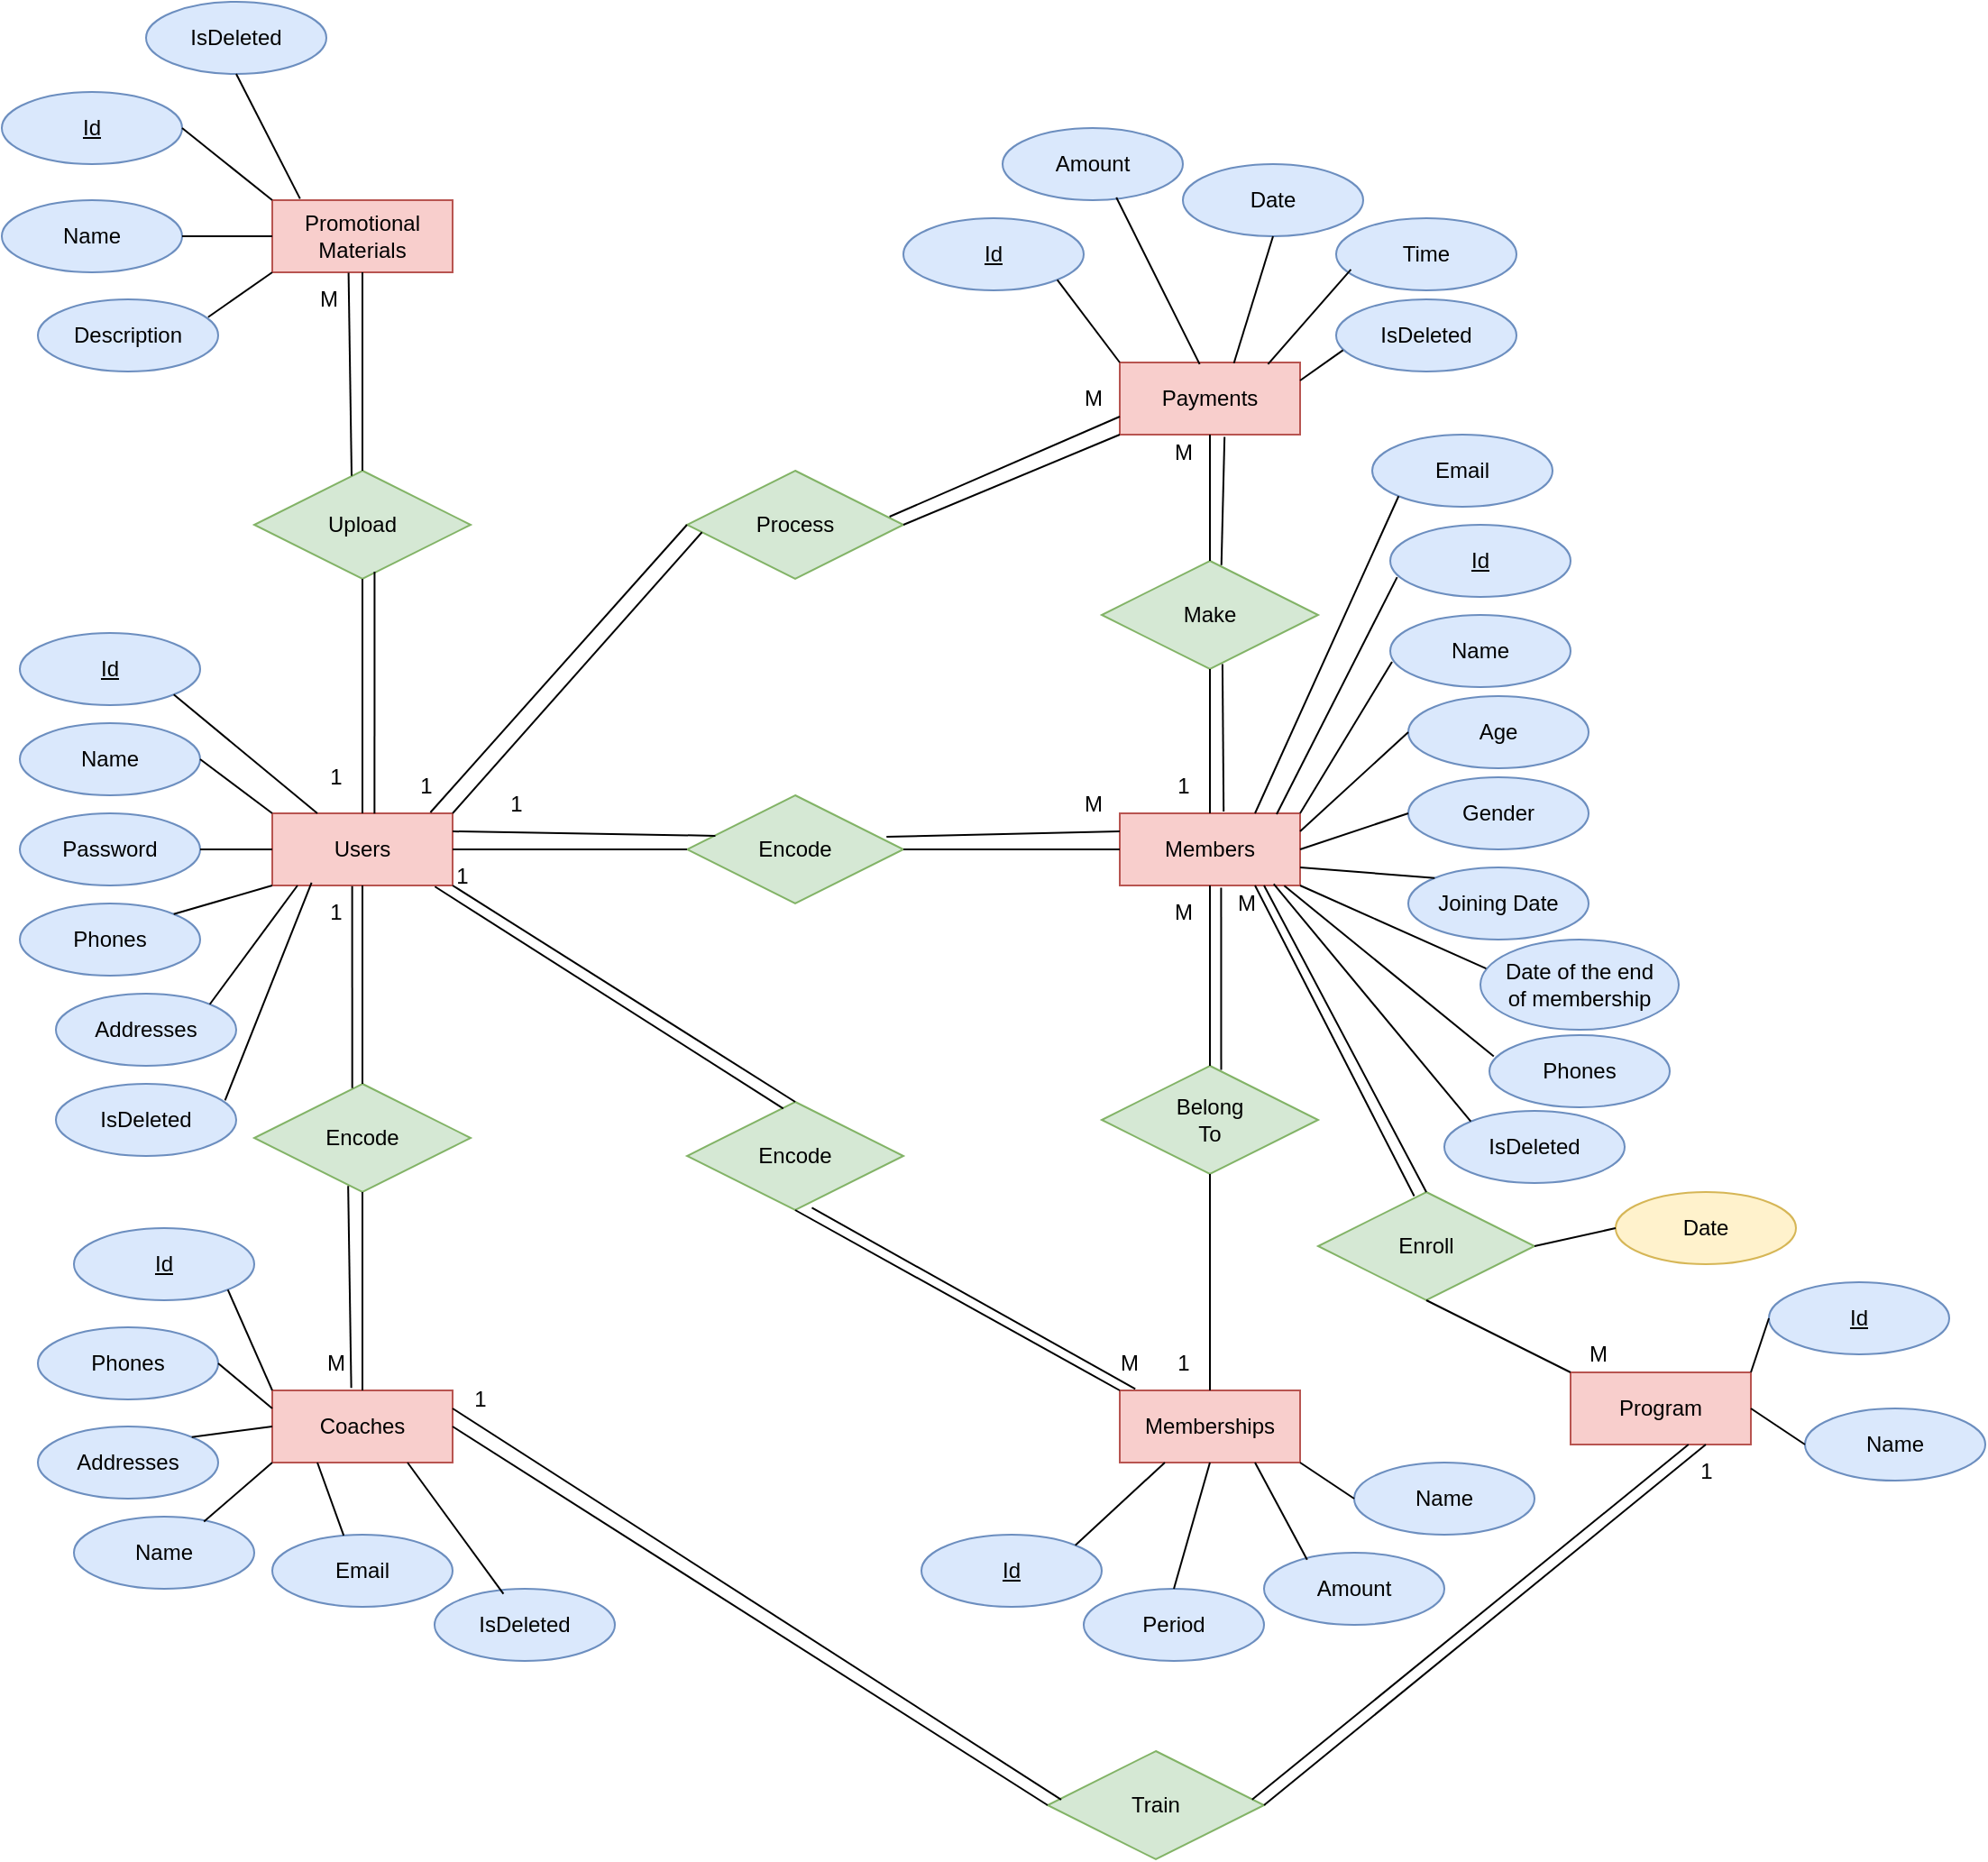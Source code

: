 <mxfile version="22.1.16" type="device">
  <diagram name="Page-1" id="I428ZMt2U0EythVlZh_k">
    <mxGraphModel dx="1371" dy="1713" grid="1" gridSize="10" guides="1" tooltips="1" connect="1" arrows="1" fold="1" page="1" pageScale="1" pageWidth="850" pageHeight="1100" math="0" shadow="0">
      <root>
        <mxCell id="0" />
        <mxCell id="1" parent="0" />
        <mxCell id="ZoVuuaztXTIgdqJoZ6yN-1" value="Users" style="whiteSpace=wrap;html=1;align=center;fillColor=#f8cecc;strokeColor=#b85450;" parent="1" vertex="1">
          <mxGeometry x="120" y="160" width="100" height="40" as="geometry" />
        </mxCell>
        <mxCell id="ZoVuuaztXTIgdqJoZ6yN-2" value="Members" style="whiteSpace=wrap;html=1;align=center;fillColor=#f8cecc;strokeColor=#b85450;" parent="1" vertex="1">
          <mxGeometry x="590" y="160" width="100" height="40" as="geometry" />
        </mxCell>
        <mxCell id="ZoVuuaztXTIgdqJoZ6yN-3" value="Encode" style="shape=rhombus;perimeter=rhombusPerimeter;whiteSpace=wrap;html=1;align=center;fillColor=#d5e8d4;strokeColor=#82b366;" parent="1" vertex="1">
          <mxGeometry x="350" y="150" width="120" height="60" as="geometry" />
        </mxCell>
        <mxCell id="ZoVuuaztXTIgdqJoZ6yN-4" value="" style="endArrow=none;html=1;rounded=0;exitX=1;exitY=0.5;exitDx=0;exitDy=0;entryX=0;entryY=0.5;entryDx=0;entryDy=0;" parent="1" source="ZoVuuaztXTIgdqJoZ6yN-1" target="ZoVuuaztXTIgdqJoZ6yN-3" edge="1">
          <mxGeometry relative="1" as="geometry">
            <mxPoint x="300" y="300" as="sourcePoint" />
            <mxPoint x="460" y="300" as="targetPoint" />
          </mxGeometry>
        </mxCell>
        <mxCell id="ZoVuuaztXTIgdqJoZ6yN-5" value="" style="endArrow=none;html=1;rounded=0;exitX=1;exitY=0.5;exitDx=0;exitDy=0;" parent="1" source="ZoVuuaztXTIgdqJoZ6yN-3" target="ZoVuuaztXTIgdqJoZ6yN-2" edge="1">
          <mxGeometry relative="1" as="geometry">
            <mxPoint x="230" y="190" as="sourcePoint" />
            <mxPoint x="360" y="190" as="targetPoint" />
          </mxGeometry>
        </mxCell>
        <mxCell id="ZoVuuaztXTIgdqJoZ6yN-6" value="" style="endArrow=none;html=1;rounded=0;entryX=0.131;entryY=0.374;entryDx=0;entryDy=0;entryPerimeter=0;" parent="1" target="ZoVuuaztXTIgdqJoZ6yN-3" edge="1">
          <mxGeometry relative="1" as="geometry">
            <mxPoint x="220" y="170" as="sourcePoint" />
            <mxPoint x="360" y="170" as="targetPoint" />
          </mxGeometry>
        </mxCell>
        <mxCell id="ZoVuuaztXTIgdqJoZ6yN-7" value="" style="endArrow=none;html=1;rounded=0;exitX=0.922;exitY=0.383;exitDx=0;exitDy=0;exitPerimeter=0;entryX=0;entryY=0.25;entryDx=0;entryDy=0;" parent="1" source="ZoVuuaztXTIgdqJoZ6yN-3" target="ZoVuuaztXTIgdqJoZ6yN-2" edge="1">
          <mxGeometry relative="1" as="geometry">
            <mxPoint x="390" y="300" as="sourcePoint" />
            <mxPoint x="550" y="300" as="targetPoint" />
          </mxGeometry>
        </mxCell>
        <mxCell id="ZoVuuaztXTIgdqJoZ6yN-8" value="1" style="text;html=1;align=center;verticalAlign=middle;resizable=0;points=[];autosize=1;strokeColor=none;fillColor=none;" parent="1" vertex="1">
          <mxGeometry x="240" y="140" width="30" height="30" as="geometry" />
        </mxCell>
        <mxCell id="ZoVuuaztXTIgdqJoZ6yN-10" value="M" style="text;html=1;align=center;verticalAlign=middle;resizable=0;points=[];autosize=1;strokeColor=none;fillColor=none;" parent="1" vertex="1">
          <mxGeometry x="560" y="140" width="30" height="30" as="geometry" />
        </mxCell>
        <mxCell id="ZoVuuaztXTIgdqJoZ6yN-11" value="Coaches" style="whiteSpace=wrap;html=1;align=center;fillColor=#f8cecc;strokeColor=#b85450;" parent="1" vertex="1">
          <mxGeometry x="120" y="480" width="100" height="40" as="geometry" />
        </mxCell>
        <mxCell id="ZoVuuaztXTIgdqJoZ6yN-12" value="Encode" style="shape=rhombus;perimeter=rhombusPerimeter;whiteSpace=wrap;html=1;align=center;fillColor=#d5e8d4;strokeColor=#82b366;" parent="1" vertex="1">
          <mxGeometry x="110" y="310" width="120" height="60" as="geometry" />
        </mxCell>
        <mxCell id="ZoVuuaztXTIgdqJoZ6yN-13" value="" style="endArrow=none;html=1;rounded=0;exitX=0.5;exitY=1;exitDx=0;exitDy=0;entryX=0.5;entryY=0;entryDx=0;entryDy=0;" parent="1" source="ZoVuuaztXTIgdqJoZ6yN-1" target="ZoVuuaztXTIgdqJoZ6yN-12" edge="1">
          <mxGeometry relative="1" as="geometry">
            <mxPoint x="230" y="190" as="sourcePoint" />
            <mxPoint x="360" y="190" as="targetPoint" />
          </mxGeometry>
        </mxCell>
        <mxCell id="ZoVuuaztXTIgdqJoZ6yN-14" value="" style="endArrow=none;html=1;rounded=0;exitX=0.5;exitY=1;exitDx=0;exitDy=0;entryX=0.5;entryY=0;entryDx=0;entryDy=0;" parent="1" source="ZoVuuaztXTIgdqJoZ6yN-12" target="ZoVuuaztXTIgdqJoZ6yN-11" edge="1">
          <mxGeometry relative="1" as="geometry">
            <mxPoint x="230" y="190" as="sourcePoint" />
            <mxPoint x="360" y="190" as="targetPoint" />
          </mxGeometry>
        </mxCell>
        <mxCell id="ZoVuuaztXTIgdqJoZ6yN-15" value="" style="endArrow=none;html=1;rounded=0;exitX=0.443;exitY=1.083;exitDx=0;exitDy=0;entryX=0.453;entryY=0.089;entryDx=0;entryDy=0;exitPerimeter=0;entryPerimeter=0;" parent="1" edge="1">
          <mxGeometry relative="1" as="geometry">
            <mxPoint x="164.3" y="200.32" as="sourcePoint" />
            <mxPoint x="164.36" y="312.34" as="targetPoint" />
          </mxGeometry>
        </mxCell>
        <mxCell id="ZoVuuaztXTIgdqJoZ6yN-16" value="" style="endArrow=none;html=1;rounded=0;exitX=0.434;exitY=0.944;exitDx=0;exitDy=0;entryX=0.438;entryY=-0.034;entryDx=0;entryDy=0;exitPerimeter=0;entryPerimeter=0;" parent="1" source="ZoVuuaztXTIgdqJoZ6yN-12" target="ZoVuuaztXTIgdqJoZ6yN-11" edge="1">
          <mxGeometry relative="1" as="geometry">
            <mxPoint x="174.3" y="210.32" as="sourcePoint" />
            <mxPoint x="174.36" y="322.34" as="targetPoint" />
          </mxGeometry>
        </mxCell>
        <mxCell id="ZoVuuaztXTIgdqJoZ6yN-17" value="1" style="text;html=1;align=center;verticalAlign=middle;resizable=0;points=[];autosize=1;strokeColor=none;fillColor=none;" parent="1" vertex="1">
          <mxGeometry x="140" y="200" width="30" height="30" as="geometry" />
        </mxCell>
        <mxCell id="ZoVuuaztXTIgdqJoZ6yN-18" value="M" style="text;html=1;align=center;verticalAlign=middle;resizable=0;points=[];autosize=1;strokeColor=none;fillColor=none;" parent="1" vertex="1">
          <mxGeometry x="140" y="450" width="30" height="30" as="geometry" />
        </mxCell>
        <mxCell id="ZoVuuaztXTIgdqJoZ6yN-19" value="Memberships" style="whiteSpace=wrap;html=1;align=center;fillColor=#f8cecc;strokeColor=#b85450;" parent="1" vertex="1">
          <mxGeometry x="590" y="480" width="100" height="40" as="geometry" />
        </mxCell>
        <mxCell id="ZoVuuaztXTIgdqJoZ6yN-20" value="Encode" style="shape=rhombus;perimeter=rhombusPerimeter;whiteSpace=wrap;html=1;align=center;fillColor=#d5e8d4;strokeColor=#82b366;" parent="1" vertex="1">
          <mxGeometry x="350" y="320" width="120" height="60" as="geometry" />
        </mxCell>
        <mxCell id="ZoVuuaztXTIgdqJoZ6yN-21" value="" style="endArrow=none;html=1;rounded=0;exitX=1;exitY=1;exitDx=0;exitDy=0;entryX=0.5;entryY=0;entryDx=0;entryDy=0;" parent="1" source="ZoVuuaztXTIgdqJoZ6yN-1" target="ZoVuuaztXTIgdqJoZ6yN-20" edge="1">
          <mxGeometry relative="1" as="geometry">
            <mxPoint x="180" y="210" as="sourcePoint" />
            <mxPoint x="180" y="320" as="targetPoint" />
          </mxGeometry>
        </mxCell>
        <mxCell id="ZoVuuaztXTIgdqJoZ6yN-22" value="" style="endArrow=none;html=1;rounded=0;exitX=0;exitY=0;exitDx=0;exitDy=0;entryX=0.5;entryY=1;entryDx=0;entryDy=0;" parent="1" source="ZoVuuaztXTIgdqJoZ6yN-19" target="ZoVuuaztXTIgdqJoZ6yN-20" edge="1">
          <mxGeometry relative="1" as="geometry">
            <mxPoint x="230" y="210" as="sourcePoint" />
            <mxPoint x="420" y="330" as="targetPoint" />
          </mxGeometry>
        </mxCell>
        <mxCell id="ZoVuuaztXTIgdqJoZ6yN-23" value="" style="endArrow=none;html=1;rounded=0;exitX=0.912;exitY=1.041;exitDx=0;exitDy=0;entryX=0.453;entryY=0.078;entryDx=0;entryDy=0;exitPerimeter=0;entryPerimeter=0;" parent="1" edge="1">
          <mxGeometry relative="1" as="geometry">
            <mxPoint x="210.2" y="200.64" as="sourcePoint" />
            <mxPoint x="403.36" y="323.68" as="targetPoint" />
          </mxGeometry>
        </mxCell>
        <mxCell id="ZoVuuaztXTIgdqJoZ6yN-24" value="" style="endArrow=none;html=1;rounded=0;exitX=0.577;exitY=0.979;exitDx=0;exitDy=0;entryX=0.086;entryY=-0.021;entryDx=0;entryDy=0;exitPerimeter=0;entryPerimeter=0;" parent="1" source="ZoVuuaztXTIgdqJoZ6yN-20" target="ZoVuuaztXTIgdqJoZ6yN-19" edge="1">
          <mxGeometry relative="1" as="geometry">
            <mxPoint x="220.2" y="210.64" as="sourcePoint" />
            <mxPoint x="413.36" y="333.68" as="targetPoint" />
          </mxGeometry>
        </mxCell>
        <mxCell id="ZoVuuaztXTIgdqJoZ6yN-25" value="1" style="text;html=1;align=center;verticalAlign=middle;resizable=0;points=[];autosize=1;strokeColor=none;fillColor=none;" parent="1" vertex="1">
          <mxGeometry x="210" y="180" width="30" height="30" as="geometry" />
        </mxCell>
        <mxCell id="ZoVuuaztXTIgdqJoZ6yN-26" value="M" style="text;html=1;align=center;verticalAlign=middle;resizable=0;points=[];autosize=1;strokeColor=none;fillColor=none;" parent="1" vertex="1">
          <mxGeometry x="580" y="450" width="30" height="30" as="geometry" />
        </mxCell>
        <mxCell id="ZoVuuaztXTIgdqJoZ6yN-27" value="Payments" style="whiteSpace=wrap;html=1;align=center;fillColor=#f8cecc;strokeColor=#b85450;" parent="1" vertex="1">
          <mxGeometry x="590" y="-90" width="100" height="40" as="geometry" />
        </mxCell>
        <mxCell id="ZoVuuaztXTIgdqJoZ6yN-28" value="Process" style="shape=rhombus;perimeter=rhombusPerimeter;whiteSpace=wrap;html=1;align=center;fillColor=#d5e8d4;strokeColor=#82b366;" parent="1" vertex="1">
          <mxGeometry x="350" y="-30" width="120" height="60" as="geometry" />
        </mxCell>
        <mxCell id="ZoVuuaztXTIgdqJoZ6yN-29" value="" style="endArrow=none;html=1;rounded=0;exitX=0.069;exitY=0.569;exitDx=0;exitDy=0;entryX=1;entryY=0;entryDx=0;entryDy=0;exitPerimeter=0;" parent="1" source="ZoVuuaztXTIgdqJoZ6yN-28" target="ZoVuuaztXTIgdqJoZ6yN-1" edge="1">
          <mxGeometry relative="1" as="geometry">
            <mxPoint x="-90" y="230" as="sourcePoint" />
            <mxPoint x="70" y="230" as="targetPoint" />
          </mxGeometry>
        </mxCell>
        <mxCell id="ZoVuuaztXTIgdqJoZ6yN-30" value="" style="endArrow=none;html=1;rounded=0;exitX=0;exitY=1;exitDx=0;exitDy=0;entryX=1;entryY=0.5;entryDx=0;entryDy=0;" parent="1" source="ZoVuuaztXTIgdqJoZ6yN-27" target="ZoVuuaztXTIgdqJoZ6yN-28" edge="1">
          <mxGeometry relative="1" as="geometry">
            <mxPoint x="-30" y="190" as="sourcePoint" />
            <mxPoint x="130" y="190" as="targetPoint" />
          </mxGeometry>
        </mxCell>
        <mxCell id="ZoVuuaztXTIgdqJoZ6yN-31" value="" style="endArrow=none;html=1;rounded=0;entryX=0.936;entryY=0.425;entryDx=0;entryDy=0;entryPerimeter=0;" parent="1" target="ZoVuuaztXTIgdqJoZ6yN-28" edge="1">
          <mxGeometry relative="1" as="geometry">
            <mxPoint x="590" y="-60" as="sourcePoint" />
            <mxPoint x="-148.76" y="174.06" as="targetPoint" />
          </mxGeometry>
        </mxCell>
        <mxCell id="ZoVuuaztXTIgdqJoZ6yN-32" value="" style="endArrow=none;html=1;rounded=0;exitX=0;exitY=0.5;exitDx=0;exitDy=0;entryX=0.877;entryY=-0.013;entryDx=0;entryDy=0;entryPerimeter=0;" parent="1" source="ZoVuuaztXTIgdqJoZ6yN-28" target="ZoVuuaztXTIgdqJoZ6yN-1" edge="1">
          <mxGeometry relative="1" as="geometry">
            <mxPoint x="-290" y="180" as="sourcePoint" />
            <mxPoint x="-138.76" y="184.06" as="targetPoint" />
          </mxGeometry>
        </mxCell>
        <mxCell id="ZoVuuaztXTIgdqJoZ6yN-33" value="1" style="text;html=1;align=center;verticalAlign=middle;resizable=0;points=[];autosize=1;strokeColor=none;fillColor=none;" parent="1" vertex="1">
          <mxGeometry x="190" y="130" width="30" height="30" as="geometry" />
        </mxCell>
        <mxCell id="ZoVuuaztXTIgdqJoZ6yN-34" value="M" style="text;html=1;align=center;verticalAlign=middle;resizable=0;points=[];autosize=1;strokeColor=none;fillColor=none;" parent="1" vertex="1">
          <mxGeometry x="560" y="-85" width="30" height="30" as="geometry" />
        </mxCell>
        <mxCell id="ZoVuuaztXTIgdqJoZ6yN-35" value="Promotional&lt;br&gt;Materials" style="whiteSpace=wrap;html=1;align=center;fillColor=#f8cecc;strokeColor=#b85450;" parent="1" vertex="1">
          <mxGeometry x="120" y="-180" width="100" height="40" as="geometry" />
        </mxCell>
        <mxCell id="ZoVuuaztXTIgdqJoZ6yN-36" value="Upload" style="shape=rhombus;perimeter=rhombusPerimeter;whiteSpace=wrap;html=1;align=center;fillColor=#d5e8d4;strokeColor=#82b366;" parent="1" vertex="1">
          <mxGeometry x="110" y="-30" width="120" height="60" as="geometry" />
        </mxCell>
        <mxCell id="ZoVuuaztXTIgdqJoZ6yN-37" value="" style="endArrow=none;html=1;rounded=0;entryX=0.5;entryY=1;entryDx=0;entryDy=0;exitX=0.5;exitY=0;exitDx=0;exitDy=0;" parent="1" source="ZoVuuaztXTIgdqJoZ6yN-36" target="ZoVuuaztXTIgdqJoZ6yN-35" edge="1">
          <mxGeometry relative="1" as="geometry">
            <mxPoint x="230" y="180" as="sourcePoint" />
            <mxPoint x="376" y="182" as="targetPoint" />
          </mxGeometry>
        </mxCell>
        <mxCell id="ZoVuuaztXTIgdqJoZ6yN-38" value="" style="endArrow=none;html=1;rounded=0;entryX=0.5;entryY=1;entryDx=0;entryDy=0;exitX=0.5;exitY=0;exitDx=0;exitDy=0;" parent="1" source="ZoVuuaztXTIgdqJoZ6yN-1" target="ZoVuuaztXTIgdqJoZ6yN-36" edge="1">
          <mxGeometry relative="1" as="geometry">
            <mxPoint x="180" y="-20" as="sourcePoint" />
            <mxPoint x="180" y="-130" as="targetPoint" />
          </mxGeometry>
        </mxCell>
        <mxCell id="ZoVuuaztXTIgdqJoZ6yN-39" value="" style="endArrow=none;html=1;rounded=0;entryX=0.556;entryY=0.967;entryDx=0;entryDy=0;exitX=0.567;exitY=0.052;exitDx=0;exitDy=0;entryPerimeter=0;exitPerimeter=0;" parent="1" edge="1">
          <mxGeometry relative="1" as="geometry">
            <mxPoint x="176.7" y="160.08" as="sourcePoint" />
            <mxPoint x="176.72" y="26.02" as="targetPoint" />
          </mxGeometry>
        </mxCell>
        <mxCell id="ZoVuuaztXTIgdqJoZ6yN-40" value="" style="endArrow=none;html=1;rounded=0;entryX=0.423;entryY=1.007;entryDx=0;entryDy=0;exitX=0.45;exitY=0.047;exitDx=0;exitDy=0;entryPerimeter=0;exitPerimeter=0;" parent="1" source="ZoVuuaztXTIgdqJoZ6yN-36" target="ZoVuuaztXTIgdqJoZ6yN-35" edge="1">
          <mxGeometry relative="1" as="geometry">
            <mxPoint x="186.7" y="170.08" as="sourcePoint" />
            <mxPoint x="186.72" y="36.02" as="targetPoint" />
          </mxGeometry>
        </mxCell>
        <mxCell id="ZoVuuaztXTIgdqJoZ6yN-41" value="1" style="text;html=1;align=center;verticalAlign=middle;resizable=0;points=[];autosize=1;strokeColor=none;fillColor=none;" parent="1" vertex="1">
          <mxGeometry x="140" y="125" width="30" height="30" as="geometry" />
        </mxCell>
        <mxCell id="ZoVuuaztXTIgdqJoZ6yN-42" value="M" style="text;html=1;align=center;verticalAlign=middle;resizable=0;points=[];autosize=1;strokeColor=none;fillColor=none;" parent="1" vertex="1">
          <mxGeometry x="136" y="-140" width="30" height="30" as="geometry" />
        </mxCell>
        <mxCell id="ZoVuuaztXTIgdqJoZ6yN-43" value="Belong&lt;br&gt;To" style="shape=rhombus;perimeter=rhombusPerimeter;whiteSpace=wrap;html=1;align=center;fillColor=#d5e8d4;strokeColor=#82b366;" parent="1" vertex="1">
          <mxGeometry x="580" y="300" width="120" height="60" as="geometry" />
        </mxCell>
        <mxCell id="ZoVuuaztXTIgdqJoZ6yN-44" value="" style="endArrow=none;html=1;rounded=0;entryX=0.5;entryY=1;entryDx=0;entryDy=0;exitX=0.5;exitY=0;exitDx=0;exitDy=0;" parent="1" source="ZoVuuaztXTIgdqJoZ6yN-43" target="ZoVuuaztXTIgdqJoZ6yN-2" edge="1">
          <mxGeometry relative="1" as="geometry">
            <mxPoint x="450" y="300" as="sourcePoint" />
            <mxPoint x="610" y="300" as="targetPoint" />
          </mxGeometry>
        </mxCell>
        <mxCell id="ZoVuuaztXTIgdqJoZ6yN-45" value="" style="endArrow=none;html=1;rounded=0;entryX=0.5;entryY=1;entryDx=0;entryDy=0;exitX=0.5;exitY=0;exitDx=0;exitDy=0;" parent="1" source="ZoVuuaztXTIgdqJoZ6yN-19" target="ZoVuuaztXTIgdqJoZ6yN-43" edge="1">
          <mxGeometry relative="1" as="geometry">
            <mxPoint x="650" y="310" as="sourcePoint" />
            <mxPoint x="650" y="210" as="targetPoint" />
          </mxGeometry>
        </mxCell>
        <mxCell id="ZoVuuaztXTIgdqJoZ6yN-46" value="" style="endArrow=none;html=1;rounded=0;entryX=0.562;entryY=1.031;entryDx=0;entryDy=0;exitX=0.552;exitY=0.037;exitDx=0;exitDy=0;entryPerimeter=0;exitPerimeter=0;" parent="1" source="ZoVuuaztXTIgdqJoZ6yN-43" target="ZoVuuaztXTIgdqJoZ6yN-2" edge="1">
          <mxGeometry relative="1" as="geometry">
            <mxPoint x="650" y="310" as="sourcePoint" />
            <mxPoint x="650" y="210" as="targetPoint" />
          </mxGeometry>
        </mxCell>
        <mxCell id="ZoVuuaztXTIgdqJoZ6yN-47" value="M" style="text;html=1;align=center;verticalAlign=middle;resizable=0;points=[];autosize=1;strokeColor=none;fillColor=none;" parent="1" vertex="1">
          <mxGeometry x="610" y="200" width="30" height="30" as="geometry" />
        </mxCell>
        <mxCell id="ZoVuuaztXTIgdqJoZ6yN-48" value="1" style="text;html=1;align=center;verticalAlign=middle;resizable=0;points=[];autosize=1;strokeColor=none;fillColor=none;" parent="1" vertex="1">
          <mxGeometry x="610" y="450" width="30" height="30" as="geometry" />
        </mxCell>
        <mxCell id="ZoVuuaztXTIgdqJoZ6yN-49" value="Make" style="shape=rhombus;perimeter=rhombusPerimeter;whiteSpace=wrap;html=1;align=center;fillColor=#d5e8d4;strokeColor=#82b366;" parent="1" vertex="1">
          <mxGeometry x="580" y="20" width="120" height="60" as="geometry" />
        </mxCell>
        <mxCell id="ZoVuuaztXTIgdqJoZ6yN-50" value="" style="endArrow=none;html=1;rounded=0;entryX=0.5;entryY=1;entryDx=0;entryDy=0;exitX=0.5;exitY=0;exitDx=0;exitDy=0;" parent="1" source="ZoVuuaztXTIgdqJoZ6yN-49" target="ZoVuuaztXTIgdqJoZ6yN-27" edge="1">
          <mxGeometry relative="1" as="geometry">
            <mxPoint x="500" y="80" as="sourcePoint" />
            <mxPoint x="660" y="80" as="targetPoint" />
          </mxGeometry>
        </mxCell>
        <mxCell id="ZoVuuaztXTIgdqJoZ6yN-51" value="" style="endArrow=none;html=1;rounded=0;entryX=0.5;entryY=1;entryDx=0;entryDy=0;exitX=0.5;exitY=0;exitDx=0;exitDy=0;" parent="1" source="ZoVuuaztXTIgdqJoZ6yN-2" target="ZoVuuaztXTIgdqJoZ6yN-49" edge="1">
          <mxGeometry relative="1" as="geometry">
            <mxPoint x="650" y="30" as="sourcePoint" />
            <mxPoint x="650" y="-40" as="targetPoint" />
          </mxGeometry>
        </mxCell>
        <mxCell id="ZoVuuaztXTIgdqJoZ6yN-52" value="" style="endArrow=none;html=1;rounded=0;entryX=0.581;entryY=1.031;entryDx=0;entryDy=0;entryPerimeter=0;exitX=0.553;exitY=0.04;exitDx=0;exitDy=0;exitPerimeter=0;" parent="1" source="ZoVuuaztXTIgdqJoZ6yN-49" target="ZoVuuaztXTIgdqJoZ6yN-27" edge="1">
          <mxGeometry relative="1" as="geometry">
            <mxPoint x="648" y="20" as="sourcePoint" />
            <mxPoint x="650" y="-40" as="targetPoint" />
          </mxGeometry>
        </mxCell>
        <mxCell id="ZoVuuaztXTIgdqJoZ6yN-53" value="" style="endArrow=none;html=1;rounded=0;entryX=0.558;entryY=0.988;entryDx=0;entryDy=0;entryPerimeter=0;exitX=0.576;exitY=0.026;exitDx=0;exitDy=0;exitPerimeter=0;" parent="1" edge="1">
          <mxGeometry relative="1" as="geometry">
            <mxPoint x="647.6" y="159.04" as="sourcePoint" />
            <mxPoint x="646.96" y="77.28" as="targetPoint" />
          </mxGeometry>
        </mxCell>
        <mxCell id="ZoVuuaztXTIgdqJoZ6yN-54" value="M" style="text;html=1;align=center;verticalAlign=middle;resizable=0;points=[];autosize=1;strokeColor=none;fillColor=none;" parent="1" vertex="1">
          <mxGeometry x="610" y="-55" width="30" height="30" as="geometry" />
        </mxCell>
        <mxCell id="ZoVuuaztXTIgdqJoZ6yN-55" value="1" style="text;html=1;align=center;verticalAlign=middle;resizable=0;points=[];autosize=1;strokeColor=none;fillColor=none;" parent="1" vertex="1">
          <mxGeometry x="610" y="130" width="30" height="30" as="geometry" />
        </mxCell>
        <mxCell id="ZoVuuaztXTIgdqJoZ6yN-56" value="Enroll" style="shape=rhombus;perimeter=rhombusPerimeter;whiteSpace=wrap;html=1;align=center;fillColor=#d5e8d4;strokeColor=#82b366;" parent="1" vertex="1">
          <mxGeometry x="700" y="370" width="120" height="60" as="geometry" />
        </mxCell>
        <mxCell id="ZoVuuaztXTIgdqJoZ6yN-57" value="Program" style="whiteSpace=wrap;html=1;align=center;fillColor=#f8cecc;strokeColor=#b85450;" parent="1" vertex="1">
          <mxGeometry x="840" y="470" width="100" height="40" as="geometry" />
        </mxCell>
        <mxCell id="ZoVuuaztXTIgdqJoZ6yN-58" value="" style="endArrow=none;html=1;rounded=0;exitX=0.8;exitY=1;exitDx=0;exitDy=0;entryX=0.5;entryY=0;entryDx=0;entryDy=0;exitPerimeter=0;" parent="1" source="ZoVuuaztXTIgdqJoZ6yN-2" target="ZoVuuaztXTIgdqJoZ6yN-56" edge="1">
          <mxGeometry relative="1" as="geometry">
            <mxPoint x="480" y="190" as="sourcePoint" />
            <mxPoint x="770" y="290" as="targetPoint" />
          </mxGeometry>
        </mxCell>
        <mxCell id="ZoVuuaztXTIgdqJoZ6yN-59" value="" style="endArrow=none;html=1;rounded=0;exitX=0.5;exitY=1;exitDx=0;exitDy=0;entryX=0;entryY=0;entryDx=0;entryDy=0;" parent="1" source="ZoVuuaztXTIgdqJoZ6yN-56" target="ZoVuuaztXTIgdqJoZ6yN-57" edge="1">
          <mxGeometry relative="1" as="geometry">
            <mxPoint x="700" y="190" as="sourcePoint" />
            <mxPoint x="850" y="190" as="targetPoint" />
          </mxGeometry>
        </mxCell>
        <mxCell id="ZoVuuaztXTIgdqJoZ6yN-60" value="" style="endArrow=none;html=1;rounded=0;exitX=0.75;exitY=1;exitDx=0;exitDy=0;entryX=0.444;entryY=0.038;entryDx=0;entryDy=0;entryPerimeter=0;" parent="1" source="ZoVuuaztXTIgdqJoZ6yN-2" target="ZoVuuaztXTIgdqJoZ6yN-56" edge="1">
          <mxGeometry relative="1" as="geometry">
            <mxPoint x="700" y="190" as="sourcePoint" />
            <mxPoint x="850" y="190" as="targetPoint" />
          </mxGeometry>
        </mxCell>
        <mxCell id="ZoVuuaztXTIgdqJoZ6yN-61" value="M" style="text;html=1;align=center;verticalAlign=middle;resizable=0;points=[];autosize=1;strokeColor=none;fillColor=none;" parent="1" vertex="1">
          <mxGeometry x="840" y="445" width="30" height="30" as="geometry" />
        </mxCell>
        <mxCell id="ZoVuuaztXTIgdqJoZ6yN-62" value="M" style="text;html=1;align=center;verticalAlign=middle;resizable=0;points=[];autosize=1;strokeColor=none;fillColor=none;" parent="1" vertex="1">
          <mxGeometry x="645" y="195" width="30" height="30" as="geometry" />
        </mxCell>
        <mxCell id="ZoVuuaztXTIgdqJoZ6yN-64" value="Id" style="ellipse;whiteSpace=wrap;html=1;align=center;fontStyle=4;fillColor=#dae8fc;strokeColor=#6c8ebf;" parent="1" vertex="1">
          <mxGeometry x="-20" y="60" width="100" height="40" as="geometry" />
        </mxCell>
        <mxCell id="ZoVuuaztXTIgdqJoZ6yN-66" value="Name" style="ellipse;whiteSpace=wrap;html=1;align=center;fillColor=#dae8fc;strokeColor=#6c8ebf;" parent="1" vertex="1">
          <mxGeometry x="-20" y="110" width="100" height="40" as="geometry" />
        </mxCell>
        <mxCell id="ZoVuuaztXTIgdqJoZ6yN-67" value="Password" style="ellipse;whiteSpace=wrap;html=1;align=center;fillColor=#dae8fc;strokeColor=#6c8ebf;" parent="1" vertex="1">
          <mxGeometry x="-20" y="160" width="100" height="40" as="geometry" />
        </mxCell>
        <mxCell id="ZoVuuaztXTIgdqJoZ6yN-68" value="Phones" style="ellipse;whiteSpace=wrap;html=1;align=center;fillColor=#dae8fc;strokeColor=#6c8ebf;" parent="1" vertex="1">
          <mxGeometry x="-20" y="210" width="100" height="40" as="geometry" />
        </mxCell>
        <mxCell id="ZoVuuaztXTIgdqJoZ6yN-69" value="" style="endArrow=none;html=1;rounded=0;exitX=1;exitY=1;exitDx=0;exitDy=0;entryX=0.25;entryY=0;entryDx=0;entryDy=0;" parent="1" source="ZoVuuaztXTIgdqJoZ6yN-64" target="ZoVuuaztXTIgdqJoZ6yN-1" edge="1">
          <mxGeometry relative="1" as="geometry">
            <mxPoint x="230" y="230" as="sourcePoint" />
            <mxPoint x="390" y="230" as="targetPoint" />
          </mxGeometry>
        </mxCell>
        <mxCell id="ZoVuuaztXTIgdqJoZ6yN-70" value="" style="endArrow=none;html=1;rounded=0;exitX=1;exitY=0.5;exitDx=0;exitDy=0;entryX=0;entryY=0;entryDx=0;entryDy=0;" parent="1" source="ZoVuuaztXTIgdqJoZ6yN-66" target="ZoVuuaztXTIgdqJoZ6yN-1" edge="1">
          <mxGeometry relative="1" as="geometry">
            <mxPoint x="131" y="104" as="sourcePoint" />
            <mxPoint x="155" y="170" as="targetPoint" />
          </mxGeometry>
        </mxCell>
        <mxCell id="ZoVuuaztXTIgdqJoZ6yN-71" value="" style="endArrow=none;html=1;rounded=0;exitX=1;exitY=0.5;exitDx=0;exitDy=0;entryX=0;entryY=0.5;entryDx=0;entryDy=0;" parent="1" source="ZoVuuaztXTIgdqJoZ6yN-67" target="ZoVuuaztXTIgdqJoZ6yN-1" edge="1">
          <mxGeometry relative="1" as="geometry">
            <mxPoint x="90" y="140" as="sourcePoint" />
            <mxPoint x="130" y="170" as="targetPoint" />
          </mxGeometry>
        </mxCell>
        <mxCell id="ZoVuuaztXTIgdqJoZ6yN-72" value="" style="endArrow=none;html=1;rounded=0;exitX=1;exitY=0;exitDx=0;exitDy=0;entryX=0;entryY=1;entryDx=0;entryDy=0;" parent="1" source="ZoVuuaztXTIgdqJoZ6yN-68" target="ZoVuuaztXTIgdqJoZ6yN-1" edge="1">
          <mxGeometry relative="1" as="geometry">
            <mxPoint x="80" y="200" as="sourcePoint" />
            <mxPoint x="130" y="190" as="targetPoint" />
          </mxGeometry>
        </mxCell>
        <mxCell id="ZoVuuaztXTIgdqJoZ6yN-73" value="Id" style="ellipse;whiteSpace=wrap;html=1;align=center;fontStyle=4;fillColor=#dae8fc;strokeColor=#6c8ebf;" parent="1" vertex="1">
          <mxGeometry x="10" y="390" width="100" height="40" as="geometry" />
        </mxCell>
        <mxCell id="ZoVuuaztXTIgdqJoZ6yN-74" value="" style="endArrow=none;html=1;rounded=0;exitX=1;exitY=1;exitDx=0;exitDy=0;entryX=0;entryY=0;entryDx=0;entryDy=0;" parent="1" source="ZoVuuaztXTIgdqJoZ6yN-73" target="ZoVuuaztXTIgdqJoZ6yN-11" edge="1">
          <mxGeometry relative="1" as="geometry">
            <mxPoint x="230" y="300" as="sourcePoint" />
            <mxPoint x="390" y="300" as="targetPoint" />
          </mxGeometry>
        </mxCell>
        <mxCell id="ZoVuuaztXTIgdqJoZ6yN-75" value="Phones" style="ellipse;whiteSpace=wrap;html=1;align=center;fillColor=#dae8fc;strokeColor=#6c8ebf;" parent="1" vertex="1">
          <mxGeometry x="-10" y="445" width="100" height="40" as="geometry" />
        </mxCell>
        <mxCell id="ZoVuuaztXTIgdqJoZ6yN-76" value="" style="endArrow=none;html=1;rounded=0;exitX=1;exitY=0.5;exitDx=0;exitDy=0;entryX=0;entryY=0.25;entryDx=0;entryDy=0;" parent="1" source="ZoVuuaztXTIgdqJoZ6yN-75" target="ZoVuuaztXTIgdqJoZ6yN-11" edge="1">
          <mxGeometry relative="1" as="geometry">
            <mxPoint x="105" y="434" as="sourcePoint" />
            <mxPoint x="130" y="490" as="targetPoint" />
          </mxGeometry>
        </mxCell>
        <mxCell id="ZoVuuaztXTIgdqJoZ6yN-77" value="Addresses" style="ellipse;whiteSpace=wrap;html=1;align=center;fillColor=#dae8fc;strokeColor=#6c8ebf;" parent="1" vertex="1">
          <mxGeometry y="260" width="100" height="40" as="geometry" />
        </mxCell>
        <mxCell id="ZoVuuaztXTIgdqJoZ6yN-78" value="" style="endArrow=none;html=1;rounded=0;exitX=1;exitY=0;exitDx=0;exitDy=0;" parent="1" source="ZoVuuaztXTIgdqJoZ6yN-77" edge="1">
          <mxGeometry relative="1" as="geometry">
            <mxPoint x="75" y="226" as="sourcePoint" />
            <mxPoint x="134" y="200" as="targetPoint" />
          </mxGeometry>
        </mxCell>
        <mxCell id="ZoVuuaztXTIgdqJoZ6yN-79" value="Addresses" style="ellipse;whiteSpace=wrap;html=1;align=center;fillColor=#dae8fc;strokeColor=#6c8ebf;" parent="1" vertex="1">
          <mxGeometry x="-10" y="500" width="100" height="40" as="geometry" />
        </mxCell>
        <mxCell id="ZoVuuaztXTIgdqJoZ6yN-80" value="" style="endArrow=none;html=1;rounded=0;exitX=1;exitY=0;exitDx=0;exitDy=0;" parent="1" source="ZoVuuaztXTIgdqJoZ6yN-79" edge="1">
          <mxGeometry relative="1" as="geometry">
            <mxPoint x="100" y="475" as="sourcePoint" />
            <mxPoint x="120" y="500" as="targetPoint" />
          </mxGeometry>
        </mxCell>
        <mxCell id="ZoVuuaztXTIgdqJoZ6yN-81" value="Name" style="ellipse;whiteSpace=wrap;html=1;align=center;fillColor=#dae8fc;strokeColor=#6c8ebf;" parent="1" vertex="1">
          <mxGeometry x="10" y="550" width="100" height="40" as="geometry" />
        </mxCell>
        <mxCell id="ZoVuuaztXTIgdqJoZ6yN-82" value="" style="endArrow=none;html=1;rounded=0;exitX=0.721;exitY=0.069;exitDx=0;exitDy=0;entryX=0;entryY=1;entryDx=0;entryDy=0;exitPerimeter=0;" parent="1" source="ZoVuuaztXTIgdqJoZ6yN-81" target="ZoVuuaztXTIgdqJoZ6yN-11" edge="1">
          <mxGeometry relative="1" as="geometry">
            <mxPoint x="85" y="516" as="sourcePoint" />
            <mxPoint x="130" y="510" as="targetPoint" />
          </mxGeometry>
        </mxCell>
        <mxCell id="ZoVuuaztXTIgdqJoZ6yN-83" value="Email" style="ellipse;whiteSpace=wrap;html=1;align=center;fillColor=#dae8fc;strokeColor=#6c8ebf;" parent="1" vertex="1">
          <mxGeometry x="120" y="560" width="100" height="40" as="geometry" />
        </mxCell>
        <mxCell id="ZoVuuaztXTIgdqJoZ6yN-84" value="" style="endArrow=none;html=1;rounded=0;exitX=0.25;exitY=1;exitDx=0;exitDy=0;entryX=0.396;entryY=0.011;entryDx=0;entryDy=0;entryPerimeter=0;" parent="1" source="ZoVuuaztXTIgdqJoZ6yN-11" target="ZoVuuaztXTIgdqJoZ6yN-83" edge="1">
          <mxGeometry relative="1" as="geometry">
            <mxPoint x="230" y="450" as="sourcePoint" />
            <mxPoint x="390" y="450" as="targetPoint" />
          </mxGeometry>
        </mxCell>
        <mxCell id="ZoVuuaztXTIgdqJoZ6yN-85" value="Id" style="ellipse;whiteSpace=wrap;html=1;align=center;fontStyle=4;fillColor=#dae8fc;strokeColor=#6c8ebf;" parent="1" vertex="1">
          <mxGeometry x="-30" y="-240" width="100" height="40" as="geometry" />
        </mxCell>
        <mxCell id="ZoVuuaztXTIgdqJoZ6yN-86" value="Name" style="ellipse;whiteSpace=wrap;html=1;align=center;fillColor=#dae8fc;strokeColor=#6c8ebf;" parent="1" vertex="1">
          <mxGeometry x="-30" y="-180" width="100" height="40" as="geometry" />
        </mxCell>
        <mxCell id="ZoVuuaztXTIgdqJoZ6yN-87" value="Description" style="ellipse;whiteSpace=wrap;html=1;align=center;fillColor=#dae8fc;strokeColor=#6c8ebf;" parent="1" vertex="1">
          <mxGeometry x="-10" y="-125" width="100" height="40" as="geometry" />
        </mxCell>
        <mxCell id="ZoVuuaztXTIgdqJoZ6yN-88" value="" style="endArrow=none;html=1;rounded=0;exitX=1;exitY=0.5;exitDx=0;exitDy=0;entryX=0;entryY=0;entryDx=0;entryDy=0;" parent="1" source="ZoVuuaztXTIgdqJoZ6yN-85" target="ZoVuuaztXTIgdqJoZ6yN-35" edge="1">
          <mxGeometry relative="1" as="geometry">
            <mxPoint x="230" y="-70" as="sourcePoint" />
            <mxPoint x="390" y="-70" as="targetPoint" />
          </mxGeometry>
        </mxCell>
        <mxCell id="ZoVuuaztXTIgdqJoZ6yN-89" value="" style="endArrow=none;html=1;rounded=0;exitX=1;exitY=0.5;exitDx=0;exitDy=0;entryX=0;entryY=0.5;entryDx=0;entryDy=0;" parent="1" source="ZoVuuaztXTIgdqJoZ6yN-86" target="ZoVuuaztXTIgdqJoZ6yN-35" edge="1">
          <mxGeometry relative="1" as="geometry">
            <mxPoint x="110" y="-220" as="sourcePoint" />
            <mxPoint x="155" y="-170" as="targetPoint" />
          </mxGeometry>
        </mxCell>
        <mxCell id="ZoVuuaztXTIgdqJoZ6yN-90" value="" style="endArrow=none;html=1;rounded=0;exitX=0.944;exitY=0.247;exitDx=0;exitDy=0;entryX=0;entryY=1;entryDx=0;entryDy=0;exitPerimeter=0;" parent="1" source="ZoVuuaztXTIgdqJoZ6yN-87" target="ZoVuuaztXTIgdqJoZ6yN-35" edge="1">
          <mxGeometry relative="1" as="geometry">
            <mxPoint x="100" y="-160" as="sourcePoint" />
            <mxPoint x="130" y="-160" as="targetPoint" />
          </mxGeometry>
        </mxCell>
        <mxCell id="ZoVuuaztXTIgdqJoZ6yN-91" value="Id" style="ellipse;whiteSpace=wrap;html=1;align=center;fontStyle=4;fillColor=#dae8fc;strokeColor=#6c8ebf;" parent="1" vertex="1">
          <mxGeometry x="470" y="-170" width="100" height="40" as="geometry" />
        </mxCell>
        <mxCell id="ZoVuuaztXTIgdqJoZ6yN-92" value="Amount" style="ellipse;whiteSpace=wrap;html=1;align=center;fillColor=#dae8fc;strokeColor=#6c8ebf;" parent="1" vertex="1">
          <mxGeometry x="525" y="-220" width="100" height="40" as="geometry" />
        </mxCell>
        <mxCell id="ZoVuuaztXTIgdqJoZ6yN-93" value="Date" style="ellipse;whiteSpace=wrap;html=1;align=center;fillColor=#dae8fc;strokeColor=#6c8ebf;" parent="1" vertex="1">
          <mxGeometry x="625" y="-200" width="100" height="40" as="geometry" />
        </mxCell>
        <mxCell id="ZoVuuaztXTIgdqJoZ6yN-94" value="Time" style="ellipse;whiteSpace=wrap;html=1;align=center;fillColor=#dae8fc;strokeColor=#6c8ebf;" parent="1" vertex="1">
          <mxGeometry x="710" y="-170" width="100" height="40" as="geometry" />
        </mxCell>
        <mxCell id="ZoVuuaztXTIgdqJoZ6yN-95" value="" style="endArrow=none;html=1;rounded=0;exitX=1;exitY=1;exitDx=0;exitDy=0;entryX=0;entryY=0;entryDx=0;entryDy=0;" parent="1" source="ZoVuuaztXTIgdqJoZ6yN-91" target="ZoVuuaztXTIgdqJoZ6yN-27" edge="1">
          <mxGeometry relative="1" as="geometry">
            <mxPoint x="640" y="10" as="sourcePoint" />
            <mxPoint x="800" y="10" as="targetPoint" />
          </mxGeometry>
        </mxCell>
        <mxCell id="ZoVuuaztXTIgdqJoZ6yN-96" value="" style="endArrow=none;html=1;rounded=0;exitX=0.631;exitY=0.963;exitDx=0;exitDy=0;entryX=0.443;entryY=0.024;entryDx=0;entryDy=0;entryPerimeter=0;exitPerimeter=0;" parent="1" source="ZoVuuaztXTIgdqJoZ6yN-92" target="ZoVuuaztXTIgdqJoZ6yN-27" edge="1">
          <mxGeometry relative="1" as="geometry">
            <mxPoint x="565" y="-126" as="sourcePoint" />
            <mxPoint x="600" y="-80" as="targetPoint" />
          </mxGeometry>
        </mxCell>
        <mxCell id="ZoVuuaztXTIgdqJoZ6yN-97" value="" style="endArrow=none;html=1;rounded=0;exitX=0.5;exitY=1;exitDx=0;exitDy=0;entryX=0.633;entryY=0.009;entryDx=0;entryDy=0;entryPerimeter=0;" parent="1" source="ZoVuuaztXTIgdqJoZ6yN-93" target="ZoVuuaztXTIgdqJoZ6yN-27" edge="1">
          <mxGeometry relative="1" as="geometry">
            <mxPoint x="585" y="-170" as="sourcePoint" />
            <mxPoint x="618" y="-81" as="targetPoint" />
          </mxGeometry>
        </mxCell>
        <mxCell id="ZoVuuaztXTIgdqJoZ6yN-98" value="" style="endArrow=none;html=1;rounded=0;exitX=0.082;exitY=0.71;exitDx=0;exitDy=0;entryX=0.822;entryY=0.024;entryDx=0;entryDy=0;entryPerimeter=0;exitPerimeter=0;" parent="1" source="ZoVuuaztXTIgdqJoZ6yN-94" target="ZoVuuaztXTIgdqJoZ6yN-27" edge="1">
          <mxGeometry relative="1" as="geometry">
            <mxPoint x="650" y="-156" as="sourcePoint" />
            <mxPoint x="638" y="-81" as="targetPoint" />
          </mxGeometry>
        </mxCell>
        <mxCell id="ZoVuuaztXTIgdqJoZ6yN-101" value="Id" style="ellipse;whiteSpace=wrap;html=1;align=center;fontStyle=4;fillColor=#dae8fc;strokeColor=#6c8ebf;" parent="1" vertex="1">
          <mxGeometry x="480" y="560" width="100" height="40" as="geometry" />
        </mxCell>
        <mxCell id="ZoVuuaztXTIgdqJoZ6yN-102" value="Period" style="ellipse;whiteSpace=wrap;html=1;align=center;fillColor=#dae8fc;strokeColor=#6c8ebf;" parent="1" vertex="1">
          <mxGeometry x="570" y="590" width="100" height="40" as="geometry" />
        </mxCell>
        <mxCell id="ZoVuuaztXTIgdqJoZ6yN-103" value="Amount" style="ellipse;whiteSpace=wrap;html=1;align=center;fillColor=#dae8fc;strokeColor=#6c8ebf;" parent="1" vertex="1">
          <mxGeometry x="670" y="570" width="100" height="40" as="geometry" />
        </mxCell>
        <mxCell id="ZoVuuaztXTIgdqJoZ6yN-104" value="Name" style="ellipse;whiteSpace=wrap;html=1;align=center;fillColor=#dae8fc;strokeColor=#6c8ebf;" parent="1" vertex="1">
          <mxGeometry x="720" y="520" width="100" height="40" as="geometry" />
        </mxCell>
        <mxCell id="ZoVuuaztXTIgdqJoZ6yN-105" value="" style="endArrow=none;html=1;rounded=0;exitX=1;exitY=0;exitDx=0;exitDy=0;entryX=0.25;entryY=1;entryDx=0;entryDy=0;" parent="1" source="ZoVuuaztXTIgdqJoZ6yN-101" target="ZoVuuaztXTIgdqJoZ6yN-19" edge="1">
          <mxGeometry relative="1" as="geometry">
            <mxPoint x="460" y="460" as="sourcePoint" />
            <mxPoint x="620" y="460" as="targetPoint" />
          </mxGeometry>
        </mxCell>
        <mxCell id="ZoVuuaztXTIgdqJoZ6yN-106" value="" style="endArrow=none;html=1;rounded=0;exitX=0.5;exitY=0;exitDx=0;exitDy=0;entryX=0.5;entryY=1;entryDx=0;entryDy=0;" parent="1" source="ZoVuuaztXTIgdqJoZ6yN-102" target="ZoVuuaztXTIgdqJoZ6yN-19" edge="1">
          <mxGeometry relative="1" as="geometry">
            <mxPoint x="540" y="570" as="sourcePoint" />
            <mxPoint x="600" y="530" as="targetPoint" />
          </mxGeometry>
        </mxCell>
        <mxCell id="ZoVuuaztXTIgdqJoZ6yN-107" value="" style="endArrow=none;html=1;rounded=0;exitX=0.239;exitY=0.098;exitDx=0;exitDy=0;entryX=0.75;entryY=1;entryDx=0;entryDy=0;exitPerimeter=0;" parent="1" source="ZoVuuaztXTIgdqJoZ6yN-103" target="ZoVuuaztXTIgdqJoZ6yN-19" edge="1">
          <mxGeometry relative="1" as="geometry">
            <mxPoint x="635" y="600" as="sourcePoint" />
            <mxPoint x="625" y="530" as="targetPoint" />
          </mxGeometry>
        </mxCell>
        <mxCell id="ZoVuuaztXTIgdqJoZ6yN-108" value="" style="endArrow=none;html=1;rounded=0;exitX=0;exitY=0.5;exitDx=0;exitDy=0;entryX=1;entryY=1;entryDx=0;entryDy=0;" parent="1" source="ZoVuuaztXTIgdqJoZ6yN-104" target="ZoVuuaztXTIgdqJoZ6yN-19" edge="1">
          <mxGeometry relative="1" as="geometry">
            <mxPoint x="724" y="604" as="sourcePoint" />
            <mxPoint x="650" y="530" as="targetPoint" />
          </mxGeometry>
        </mxCell>
        <mxCell id="ZoVuuaztXTIgdqJoZ6yN-109" value="Id" style="ellipse;whiteSpace=wrap;html=1;align=center;fontStyle=4;fillColor=#dae8fc;strokeColor=#6c8ebf;" parent="1" vertex="1">
          <mxGeometry x="740" width="100" height="40" as="geometry" />
        </mxCell>
        <mxCell id="ZoVuuaztXTIgdqJoZ6yN-110" value="Name" style="ellipse;whiteSpace=wrap;html=1;align=center;fillColor=#dae8fc;strokeColor=#6c8ebf;" parent="1" vertex="1">
          <mxGeometry x="740" y="50" width="100" height="40" as="geometry" />
        </mxCell>
        <mxCell id="ZoVuuaztXTIgdqJoZ6yN-111" value="Joining Date" style="ellipse;whiteSpace=wrap;html=1;align=center;fillColor=#dae8fc;strokeColor=#6c8ebf;" parent="1" vertex="1">
          <mxGeometry x="750" y="190" width="100" height="40" as="geometry" />
        </mxCell>
        <mxCell id="ZoVuuaztXTIgdqJoZ6yN-112" value="Date of the end&lt;br&gt;of membership" style="ellipse;whiteSpace=wrap;html=1;align=center;fillColor=#dae8fc;strokeColor=#6c8ebf;" parent="1" vertex="1">
          <mxGeometry x="790" y="230" width="110" height="50" as="geometry" />
        </mxCell>
        <mxCell id="ZoVuuaztXTIgdqJoZ6yN-113" value="Age" style="ellipse;whiteSpace=wrap;html=1;align=center;fillColor=#dae8fc;strokeColor=#6c8ebf;" parent="1" vertex="1">
          <mxGeometry x="750" y="95" width="100" height="40" as="geometry" />
        </mxCell>
        <mxCell id="ZoVuuaztXTIgdqJoZ6yN-114" value="Gender" style="ellipse;whiteSpace=wrap;html=1;align=center;fillColor=#dae8fc;strokeColor=#6c8ebf;" parent="1" vertex="1">
          <mxGeometry x="750" y="140" width="100" height="40" as="geometry" />
        </mxCell>
        <mxCell id="ZoVuuaztXTIgdqJoZ6yN-115" value="Email" style="ellipse;whiteSpace=wrap;html=1;align=center;fillColor=#dae8fc;strokeColor=#6c8ebf;" parent="1" vertex="1">
          <mxGeometry x="730" y="-50" width="100" height="40" as="geometry" />
        </mxCell>
        <mxCell id="ZoVuuaztXTIgdqJoZ6yN-116" value="Phones" style="ellipse;whiteSpace=wrap;html=1;align=center;fillColor=#dae8fc;strokeColor=#6c8ebf;" parent="1" vertex="1">
          <mxGeometry x="795" y="283" width="100" height="40" as="geometry" />
        </mxCell>
        <mxCell id="ZoVuuaztXTIgdqJoZ6yN-117" value="" style="endArrow=none;html=1;rounded=0;entryX=0;entryY=1;entryDx=0;entryDy=0;exitX=0.75;exitY=0;exitDx=0;exitDy=0;" parent="1" source="ZoVuuaztXTIgdqJoZ6yN-2" target="ZoVuuaztXTIgdqJoZ6yN-115" edge="1">
          <mxGeometry relative="1" as="geometry">
            <mxPoint x="540" y="200" as="sourcePoint" />
            <mxPoint x="700" y="200" as="targetPoint" />
          </mxGeometry>
        </mxCell>
        <mxCell id="ZoVuuaztXTIgdqJoZ6yN-118" value="" style="endArrow=none;html=1;rounded=0;entryX=0.038;entryY=0.726;entryDx=0;entryDy=0;entryPerimeter=0;exitX=0.87;exitY=0.013;exitDx=0;exitDy=0;exitPerimeter=0;" parent="1" source="ZoVuuaztXTIgdqJoZ6yN-2" target="ZoVuuaztXTIgdqJoZ6yN-109" edge="1">
          <mxGeometry relative="1" as="geometry">
            <mxPoint x="700" y="150" as="sourcePoint" />
            <mxPoint x="755" y="-6" as="targetPoint" />
          </mxGeometry>
        </mxCell>
        <mxCell id="ZoVuuaztXTIgdqJoZ6yN-119" value="" style="endArrow=none;html=1;rounded=0;exitX=1;exitY=0;exitDx=0;exitDy=0;" parent="1" source="ZoVuuaztXTIgdqJoZ6yN-2" edge="1">
          <mxGeometry relative="1" as="geometry">
            <mxPoint x="710" y="171" as="sourcePoint" />
            <mxPoint x="741" y="76" as="targetPoint" />
          </mxGeometry>
        </mxCell>
        <mxCell id="ZoVuuaztXTIgdqJoZ6yN-120" value="" style="endArrow=none;html=1;rounded=0;exitX=1;exitY=0.25;exitDx=0;exitDy=0;entryX=0;entryY=0.5;entryDx=0;entryDy=0;" parent="1" source="ZoVuuaztXTIgdqJoZ6yN-2" target="ZoVuuaztXTIgdqJoZ6yN-113" edge="1">
          <mxGeometry relative="1" as="geometry">
            <mxPoint x="700" y="170" as="sourcePoint" />
            <mxPoint x="751" y="86" as="targetPoint" />
          </mxGeometry>
        </mxCell>
        <mxCell id="ZoVuuaztXTIgdqJoZ6yN-121" value="" style="endArrow=none;html=1;rounded=0;exitX=1;exitY=0.5;exitDx=0;exitDy=0;entryX=0;entryY=0.5;entryDx=0;entryDy=0;" parent="1" source="ZoVuuaztXTIgdqJoZ6yN-2" target="ZoVuuaztXTIgdqJoZ6yN-114" edge="1">
          <mxGeometry relative="1" as="geometry">
            <mxPoint x="700" y="180" as="sourcePoint" />
            <mxPoint x="760" y="125" as="targetPoint" />
          </mxGeometry>
        </mxCell>
        <mxCell id="ZoVuuaztXTIgdqJoZ6yN-122" value="" style="endArrow=none;html=1;rounded=0;exitX=1;exitY=0.75;exitDx=0;exitDy=0;entryX=0;entryY=0;entryDx=0;entryDy=0;" parent="1" source="ZoVuuaztXTIgdqJoZ6yN-2" target="ZoVuuaztXTIgdqJoZ6yN-111" edge="1">
          <mxGeometry relative="1" as="geometry">
            <mxPoint x="700" y="190" as="sourcePoint" />
            <mxPoint x="760" y="170" as="targetPoint" />
          </mxGeometry>
        </mxCell>
        <mxCell id="ZoVuuaztXTIgdqJoZ6yN-123" value="" style="endArrow=none;html=1;rounded=0;exitX=1;exitY=1;exitDx=0;exitDy=0;entryX=0.029;entryY=0.322;entryDx=0;entryDy=0;entryPerimeter=0;" parent="1" source="ZoVuuaztXTIgdqJoZ6yN-2" target="ZoVuuaztXTIgdqJoZ6yN-112" edge="1">
          <mxGeometry relative="1" as="geometry">
            <mxPoint x="700" y="200" as="sourcePoint" />
            <mxPoint x="775" y="206" as="targetPoint" />
          </mxGeometry>
        </mxCell>
        <mxCell id="ZoVuuaztXTIgdqJoZ6yN-124" value="" style="endArrow=none;html=1;rounded=0;exitX=0.912;exitY=1.004;exitDx=0;exitDy=0;entryX=0.024;entryY=0.293;entryDx=0;entryDy=0;entryPerimeter=0;exitPerimeter=0;" parent="1" source="ZoVuuaztXTIgdqJoZ6yN-2" target="ZoVuuaztXTIgdqJoZ6yN-116" edge="1">
          <mxGeometry relative="1" as="geometry">
            <mxPoint x="700" y="210" as="sourcePoint" />
            <mxPoint x="803" y="256" as="targetPoint" />
          </mxGeometry>
        </mxCell>
        <mxCell id="ZoVuuaztXTIgdqJoZ6yN-125" value="Id" style="ellipse;whiteSpace=wrap;html=1;align=center;fontStyle=4;fillColor=#dae8fc;strokeColor=#6c8ebf;" parent="1" vertex="1">
          <mxGeometry x="950" y="420" width="100" height="40" as="geometry" />
        </mxCell>
        <mxCell id="ZoVuuaztXTIgdqJoZ6yN-126" value="Name" style="ellipse;whiteSpace=wrap;html=1;align=center;fillColor=#dae8fc;strokeColor=#6c8ebf;" parent="1" vertex="1">
          <mxGeometry x="970" y="490" width="100" height="40" as="geometry" />
        </mxCell>
        <mxCell id="ZoVuuaztXTIgdqJoZ6yN-127" value="" style="endArrow=none;html=1;rounded=0;entryX=0;entryY=0.5;entryDx=0;entryDy=0;exitX=1;exitY=0;exitDx=0;exitDy=0;" parent="1" source="ZoVuuaztXTIgdqJoZ6yN-57" target="ZoVuuaztXTIgdqJoZ6yN-125" edge="1">
          <mxGeometry relative="1" as="geometry">
            <mxPoint x="540" y="460" as="sourcePoint" />
            <mxPoint x="700" y="460" as="targetPoint" />
          </mxGeometry>
        </mxCell>
        <mxCell id="ZoVuuaztXTIgdqJoZ6yN-128" value="" style="endArrow=none;html=1;rounded=0;entryX=0;entryY=0.5;entryDx=0;entryDy=0;exitX=1;exitY=0.5;exitDx=0;exitDy=0;" parent="1" source="ZoVuuaztXTIgdqJoZ6yN-57" target="ZoVuuaztXTIgdqJoZ6yN-126" edge="1">
          <mxGeometry relative="1" as="geometry">
            <mxPoint x="950" y="480" as="sourcePoint" />
            <mxPoint x="960" y="450" as="targetPoint" />
          </mxGeometry>
        </mxCell>
        <mxCell id="ZoVuuaztXTIgdqJoZ6yN-130" value="Train" style="shape=rhombus;perimeter=rhombusPerimeter;whiteSpace=wrap;html=1;align=center;fillColor=#d5e8d4;strokeColor=#82b366;" parent="1" vertex="1">
          <mxGeometry x="550" y="680" width="120" height="60" as="geometry" />
        </mxCell>
        <mxCell id="ZoVuuaztXTIgdqJoZ6yN-131" value="" style="endArrow=none;html=1;rounded=0;exitX=1;exitY=0.5;exitDx=0;exitDy=0;entryX=0;entryY=0.5;entryDx=0;entryDy=0;" parent="1" source="ZoVuuaztXTIgdqJoZ6yN-11" target="ZoVuuaztXTIgdqJoZ6yN-130" edge="1">
          <mxGeometry relative="1" as="geometry">
            <mxPoint x="540" y="550" as="sourcePoint" />
            <mxPoint x="700" y="550" as="targetPoint" />
          </mxGeometry>
        </mxCell>
        <mxCell id="ZoVuuaztXTIgdqJoZ6yN-132" value="" style="endArrow=none;html=1;rounded=0;exitX=0.75;exitY=1;exitDx=0;exitDy=0;entryX=1;entryY=0.5;entryDx=0;entryDy=0;" parent="1" source="ZoVuuaztXTIgdqJoZ6yN-57" target="ZoVuuaztXTIgdqJoZ6yN-130" edge="1">
          <mxGeometry relative="1" as="geometry">
            <mxPoint x="230" y="510" as="sourcePoint" />
            <mxPoint x="570" y="710" as="targetPoint" />
          </mxGeometry>
        </mxCell>
        <mxCell id="ZoVuuaztXTIgdqJoZ6yN-133" value="" style="endArrow=none;html=1;rounded=0;exitX=0.624;exitY=0.976;exitDx=0;exitDy=0;entryX=0.92;entryY=0.432;entryDx=0;entryDy=0;entryPerimeter=0;exitPerimeter=0;" parent="1" edge="1">
          <mxGeometry relative="1" as="geometry">
            <mxPoint x="905.4" y="510.04" as="sourcePoint" />
            <mxPoint x="663.4" y="706.92" as="targetPoint" />
          </mxGeometry>
        </mxCell>
        <mxCell id="ZoVuuaztXTIgdqJoZ6yN-134" value="" style="endArrow=none;html=1;rounded=0;exitX=1;exitY=0.25;exitDx=0;exitDy=0;entryX=0.096;entryY=0.432;entryDx=0;entryDy=0;entryPerimeter=0;" parent="1" source="ZoVuuaztXTIgdqJoZ6yN-11" edge="1">
          <mxGeometry relative="1" as="geometry">
            <mxPoint x="216" y="491" as="sourcePoint" />
            <mxPoint x="557.52" y="706.92" as="targetPoint" />
          </mxGeometry>
        </mxCell>
        <mxCell id="ZoVuuaztXTIgdqJoZ6yN-135" value="1" style="text;html=1;align=center;verticalAlign=middle;resizable=0;points=[];autosize=1;strokeColor=none;fillColor=none;" parent="1" vertex="1">
          <mxGeometry x="220" y="470" width="30" height="30" as="geometry" />
        </mxCell>
        <mxCell id="ZoVuuaztXTIgdqJoZ6yN-136" value="1" style="text;html=1;align=center;verticalAlign=middle;resizable=0;points=[];autosize=1;strokeColor=none;fillColor=none;" parent="1" vertex="1">
          <mxGeometry x="900" y="510" width="30" height="30" as="geometry" />
        </mxCell>
        <mxCell id="R63TW3gF70L7MX_yOt59-1" value="Date" style="ellipse;whiteSpace=wrap;html=1;align=center;fillColor=#fff2cc;strokeColor=#d6b656;" parent="1" vertex="1">
          <mxGeometry x="865" y="370" width="100" height="40" as="geometry" />
        </mxCell>
        <mxCell id="R63TW3gF70L7MX_yOt59-2" value="" style="endArrow=none;html=1;rounded=0;entryX=0;entryY=0.5;entryDx=0;entryDy=0;exitX=1;exitY=0.5;exitDx=0;exitDy=0;" parent="1" source="ZoVuuaztXTIgdqJoZ6yN-56" target="R63TW3gF70L7MX_yOt59-1" edge="1">
          <mxGeometry width="50" height="50" relative="1" as="geometry">
            <mxPoint x="590" y="390" as="sourcePoint" />
            <mxPoint x="640" y="340" as="targetPoint" />
          </mxGeometry>
        </mxCell>
        <mxCell id="Hijp1C7FUEl1i4SMCYom-1" value="IsDeleted" style="ellipse;whiteSpace=wrap;html=1;align=center;fillColor=#dae8fc;strokeColor=#6c8ebf;" vertex="1" parent="1">
          <mxGeometry y="310" width="100" height="40" as="geometry" />
        </mxCell>
        <mxCell id="Hijp1C7FUEl1i4SMCYom-2" value="" style="endArrow=none;html=1;rounded=0;exitX=0.938;exitY=0.23;exitDx=0;exitDy=0;exitPerimeter=0;entryX=0.06;entryY=-0.053;entryDx=0;entryDy=0;entryPerimeter=0;" edge="1" parent="1" source="Hijp1C7FUEl1i4SMCYom-1" target="ZoVuuaztXTIgdqJoZ6yN-17">
          <mxGeometry relative="1" as="geometry">
            <mxPoint x="95" y="276" as="sourcePoint" />
            <mxPoint x="144" y="210" as="targetPoint" />
          </mxGeometry>
        </mxCell>
        <mxCell id="Hijp1C7FUEl1i4SMCYom-3" value="IsDeleted" style="ellipse;whiteSpace=wrap;html=1;align=center;fillColor=#dae8fc;strokeColor=#6c8ebf;" vertex="1" parent="1">
          <mxGeometry x="50" y="-290" width="100" height="40" as="geometry" />
        </mxCell>
        <mxCell id="Hijp1C7FUEl1i4SMCYom-4" value="" style="endArrow=none;html=1;rounded=0;exitX=0.5;exitY=1;exitDx=0;exitDy=0;entryX=0.154;entryY=-0.02;entryDx=0;entryDy=0;entryPerimeter=0;" edge="1" parent="1" source="Hijp1C7FUEl1i4SMCYom-3" target="ZoVuuaztXTIgdqJoZ6yN-35">
          <mxGeometry relative="1" as="geometry">
            <mxPoint x="80" y="-210" as="sourcePoint" />
            <mxPoint x="130" y="-170" as="targetPoint" />
          </mxGeometry>
        </mxCell>
        <mxCell id="Hijp1C7FUEl1i4SMCYom-5" value="IsDeleted" style="ellipse;whiteSpace=wrap;html=1;align=center;fillColor=#dae8fc;strokeColor=#6c8ebf;" vertex="1" parent="1">
          <mxGeometry x="710" y="-125" width="100" height="40" as="geometry" />
        </mxCell>
        <mxCell id="Hijp1C7FUEl1i4SMCYom-6" value="" style="endArrow=none;html=1;rounded=0;exitX=0.038;exitY=0.705;exitDx=0;exitDy=0;entryX=1;entryY=0.25;entryDx=0;entryDy=0;exitPerimeter=0;" edge="1" parent="1" source="Hijp1C7FUEl1i4SMCYom-5" target="ZoVuuaztXTIgdqJoZ6yN-27">
          <mxGeometry relative="1" as="geometry">
            <mxPoint x="728" y="-132" as="sourcePoint" />
            <mxPoint x="682" y="-79" as="targetPoint" />
          </mxGeometry>
        </mxCell>
        <mxCell id="Hijp1C7FUEl1i4SMCYom-7" value="IsDeleted" style="ellipse;whiteSpace=wrap;html=1;align=center;fillColor=#dae8fc;strokeColor=#6c8ebf;" vertex="1" parent="1">
          <mxGeometry x="770" y="325" width="100" height="40" as="geometry" />
        </mxCell>
        <mxCell id="Hijp1C7FUEl1i4SMCYom-8" value="" style="endArrow=none;html=1;rounded=0;exitX=1.013;exitY=0.14;exitDx=0;exitDy=0;entryX=0;entryY=0;entryDx=0;entryDy=0;exitPerimeter=0;" edge="1" parent="1" source="ZoVuuaztXTIgdqJoZ6yN-62" target="Hijp1C7FUEl1i4SMCYom-7">
          <mxGeometry relative="1" as="geometry">
            <mxPoint x="691" y="210" as="sourcePoint" />
            <mxPoint x="807" y="305" as="targetPoint" />
          </mxGeometry>
        </mxCell>
        <mxCell id="Hijp1C7FUEl1i4SMCYom-9" value="IsDeleted" style="ellipse;whiteSpace=wrap;html=1;align=center;fillColor=#dae8fc;strokeColor=#6c8ebf;" vertex="1" parent="1">
          <mxGeometry x="210" y="590" width="100" height="40" as="geometry" />
        </mxCell>
        <mxCell id="Hijp1C7FUEl1i4SMCYom-10" value="" style="endArrow=none;html=1;rounded=0;exitX=0.75;exitY=1;exitDx=0;exitDy=0;entryX=0.382;entryY=0.07;entryDx=0;entryDy=0;entryPerimeter=0;" edge="1" parent="1" source="ZoVuuaztXTIgdqJoZ6yN-11" target="Hijp1C7FUEl1i4SMCYom-9">
          <mxGeometry relative="1" as="geometry">
            <mxPoint x="155" y="530" as="sourcePoint" />
            <mxPoint x="170" y="570" as="targetPoint" />
          </mxGeometry>
        </mxCell>
      </root>
    </mxGraphModel>
  </diagram>
</mxfile>
